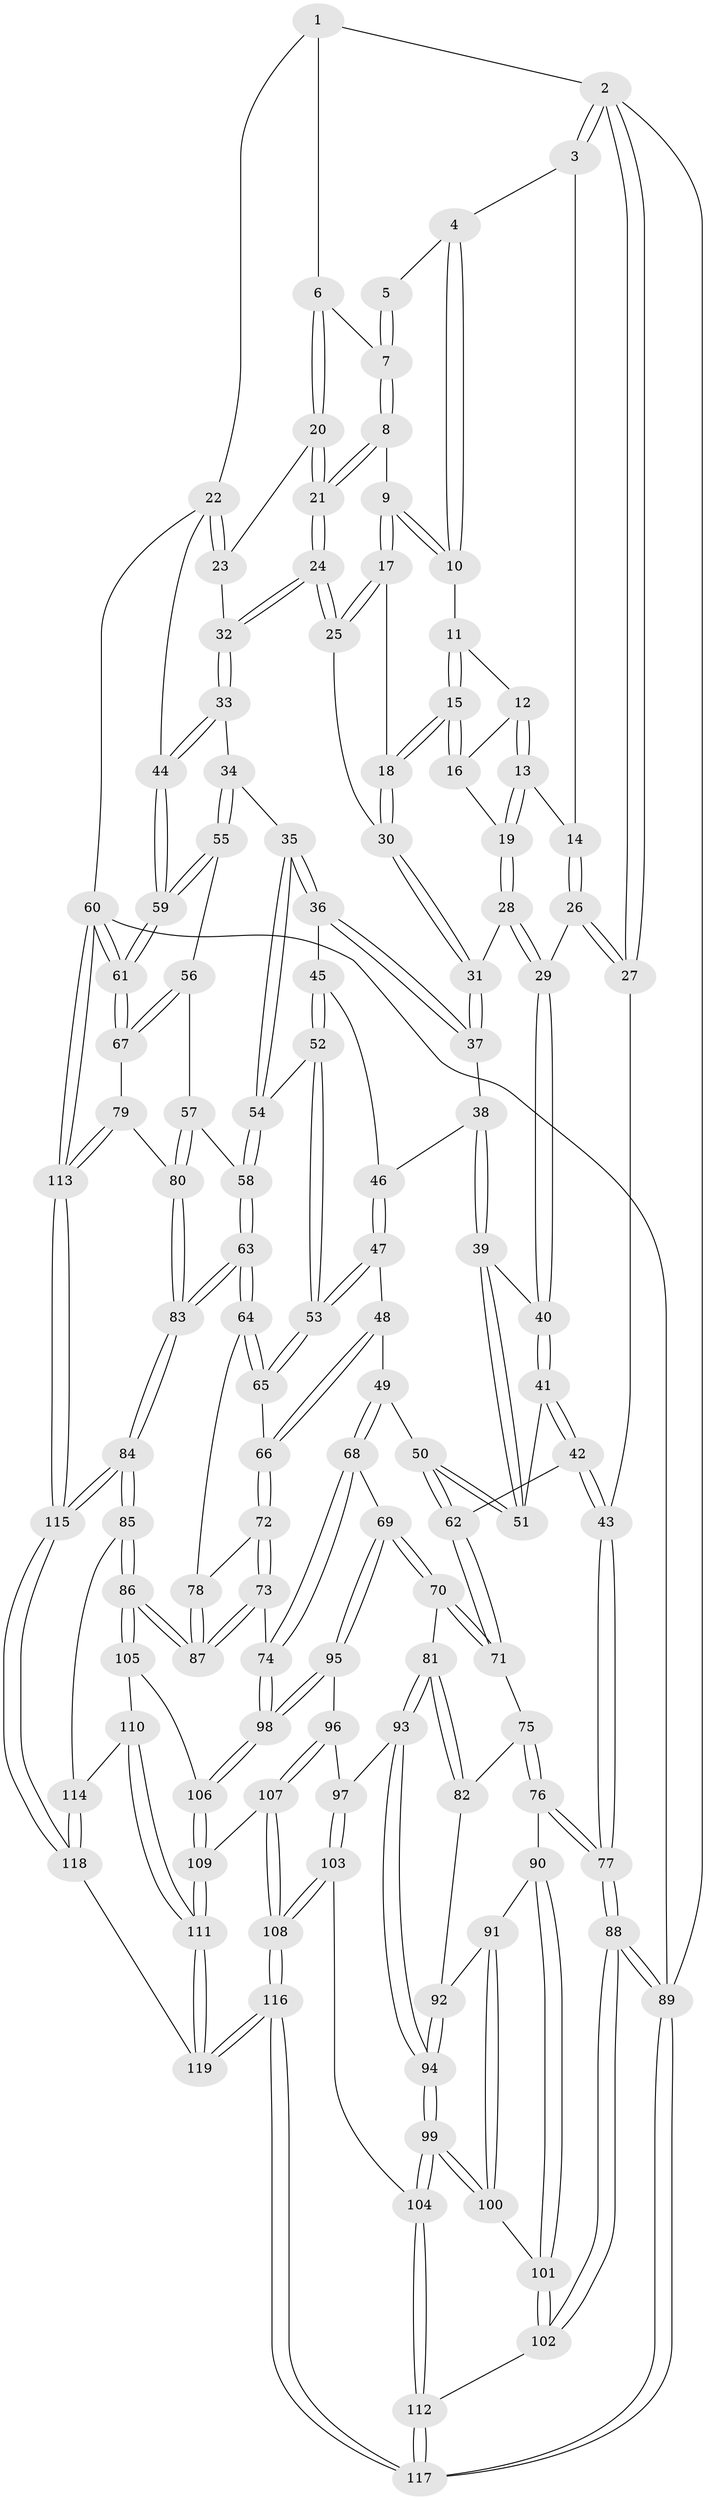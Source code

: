 // Generated by graph-tools (version 1.1) at 2025/16/03/09/25 04:16:53]
// undirected, 119 vertices, 294 edges
graph export_dot {
graph [start="1"]
  node [color=gray90,style=filled];
  1 [pos="+0.9553281890026146+0"];
  2 [pos="+0+0"];
  3 [pos="+0.1396078692835008+0"];
  4 [pos="+0.42112505531041583+0"];
  5 [pos="+0.6686957111670878+0"];
  6 [pos="+0.8966556276669789+0.09198141624702875"];
  7 [pos="+0.6815594046305108+0.04067859358801511"];
  8 [pos="+0.6644069173311912+0.07952652313608201"];
  9 [pos="+0.6309650670775149+0.10737936270447954"];
  10 [pos="+0.4519443879396163+0.03624748870973336"];
  11 [pos="+0.4404670842206677+0.06621274442731223"];
  12 [pos="+0.4345542721437696+0.0692999295746827"];
  13 [pos="+0.23498335327896855+0.0947036551228481"];
  14 [pos="+0.18068689907516533+0.0597111133913913"];
  15 [pos="+0.4906109409052317+0.24014476845145658"];
  16 [pos="+0.36735035720469017+0.14181481934981047"];
  17 [pos="+0.5980233937442055+0.1738295841438367"];
  18 [pos="+0.49318983524948573+0.24549353653814857"];
  19 [pos="+0.2958757232022588+0.1552145616795533"];
  20 [pos="+0.897934040269181+0.09468069499945984"];
  21 [pos="+0.7942766682943725+0.2240005610413539"];
  22 [pos="+1+0.22412900074023567"];
  23 [pos="+1+0.15992850839351483"];
  24 [pos="+0.789220637740586+0.35362271280496765"];
  25 [pos="+0.7569552409207608+0.3393210076151212"];
  26 [pos="+0.14887840761668167+0.12268784999782723"];
  27 [pos="+0+0.37649018339454665"];
  28 [pos="+0.3463838398073541+0.29918605295985284"];
  29 [pos="+0.2059051105180468+0.35566373346288227"];
  30 [pos="+0.46240450356887336+0.32260097753044903"];
  31 [pos="+0.4624024590663528+0.3226033314258379"];
  32 [pos="+0.7899064909384674+0.3546892423943159"];
  33 [pos="+0.7906841042928999+0.3569403352965625"];
  34 [pos="+0.7850436216147599+0.4560943534772453"];
  35 [pos="+0.7510197138516748+0.47446313488081887"];
  36 [pos="+0.681833862630029+0.4689902406012304"];
  37 [pos="+0.4665069831546663+0.3555316158801048"];
  38 [pos="+0.45332411592946953+0.4392621298354447"];
  39 [pos="+0.355579019186424+0.5057479059094798"];
  40 [pos="+0.1948738138439572+0.3701211183306168"];
  41 [pos="+0.10830684081835833+0.4294677999084932"];
  42 [pos="+0+0.48101319520046193"];
  43 [pos="+0+0.46917909967606747"];
  44 [pos="+1+0.30713705042035033"];
  45 [pos="+0.5361115767878011+0.5217773971273325"];
  46 [pos="+0.4737646019538477+0.4714088350292825"];
  47 [pos="+0.45429111156242685+0.570516541153909"];
  48 [pos="+0.3778550360754209+0.6487548636833655"];
  49 [pos="+0.3400369047426886+0.6486363735481608"];
  50 [pos="+0.31980208270910443+0.6299484166140734"];
  51 [pos="+0.3195366862971728+0.5829347930937335"];
  52 [pos="+0.5704189919528168+0.6364679675860679"];
  53 [pos="+0.54802960207295+0.653940634689751"];
  54 [pos="+0.6474994135737401+0.6351771005688542"];
  55 [pos="+0.8794172656661642+0.5422659721561428"];
  56 [pos="+0.8426315589019765+0.6617157944782737"];
  57 [pos="+0.7774281215442571+0.7104592598579357"];
  58 [pos="+0.702232907472397+0.7140585830248932"];
  59 [pos="+1+0.5670183382169444"];
  60 [pos="+1+1"];
  61 [pos="+1+0.7920554262050371"];
  62 [pos="+0.17161692853291383+0.6672111082456634"];
  63 [pos="+0.6738814999170822+0.7871205009403709"];
  64 [pos="+0.5369702793757738+0.7488642628529193"];
  65 [pos="+0.5176828902081947+0.6884176090833231"];
  66 [pos="+0.5044762223655795+0.6887928165785556"];
  67 [pos="+0.9617676868272775+0.8202873422493782"];
  68 [pos="+0.3411743436507004+0.7596935598219821"];
  69 [pos="+0.24152687457825583+0.7948167701013633"];
  70 [pos="+0.23157079003046196+0.7901312663286534"];
  71 [pos="+0.17018250693371698+0.6886107959439364"];
  72 [pos="+0.3948775677227634+0.8119209882829445"];
  73 [pos="+0.3894993521638437+0.8172815469336084"];
  74 [pos="+0.38295108340623735+0.8175855987728874"];
  75 [pos="+0.13685718310120157+0.7369340521426793"];
  76 [pos="+0+0.7657186975088439"];
  77 [pos="+0+0.6521078768156789"];
  78 [pos="+0.5358611329553011+0.7544730682678886"];
  79 [pos="+0.896169098427012+0.8604991417431131"];
  80 [pos="+0.8385655175791762+0.8714023986987521"];
  81 [pos="+0.19553179877413207+0.815022605309319"];
  82 [pos="+0.12397240901201308+0.7970788482589145"];
  83 [pos="+0.686510025365788+0.9749029881726435"];
  84 [pos="+0.6753656141518111+0.9937532654652033"];
  85 [pos="+0.5481349732493808+0.9122513036315467"];
  86 [pos="+0.5433410783422905+0.9062942696510725"];
  87 [pos="+0.5212175803101857+0.8686815848182999"];
  88 [pos="+0+0.9336729287315431"];
  89 [pos="+0+1"];
  90 [pos="+0.02678601418491475+0.7975642753201753"];
  91 [pos="+0.05721532875064551+0.8113255743271772"];
  92 [pos="+0.12278341606618799+0.7988871384168069"];
  93 [pos="+0.18026384787176536+0.847210664367097"];
  94 [pos="+0.13525059744074724+0.8608376832685448"];
  95 [pos="+0.2567284079153081+0.8633006122368753"];
  96 [pos="+0.25215300444752675+0.8717777971507338"];
  97 [pos="+0.20010500316843902+0.8680131623361093"];
  98 [pos="+0.36340194463700337+0.8565932730446109"];
  99 [pos="+0.11143637790556607+0.9121411290029423"];
  100 [pos="+0.0924711682777478+0.9053164587174358"];
  101 [pos="+0.026268629434642147+0.9096394050927497"];
  102 [pos="+0.002879462405281027+0.9197671397788083"];
  103 [pos="+0.16917269909923308+0.926695205757415"];
  104 [pos="+0.11577802745035327+0.9186878609390412"];
  105 [pos="+0.38675799698126556+0.9151655094397962"];
  106 [pos="+0.3629465818813787+0.8847020792888748"];
  107 [pos="+0.25007948569783345+0.9292832951290235"];
  108 [pos="+0.2142988333991415+0.9489464196246299"];
  109 [pos="+0.3015996077386242+0.9501642864066275"];
  110 [pos="+0.39596860607193674+0.9458816159144585"];
  111 [pos="+0.33286947328128047+1"];
  112 [pos="+0.09043387082687951+1"];
  113 [pos="+1+1"];
  114 [pos="+0.4393559846654259+0.9673331875566048"];
  115 [pos="+0.6909257682236676+1"];
  116 [pos="+0.17577309830104926+1"];
  117 [pos="+0.09962027487621755+1"];
  118 [pos="+0.3679121197100964+1"];
  119 [pos="+0.33983941941442514+1"];
  1 -- 2;
  1 -- 6;
  1 -- 22;
  2 -- 3;
  2 -- 3;
  2 -- 27;
  2 -- 27;
  2 -- 89;
  3 -- 4;
  3 -- 14;
  4 -- 5;
  4 -- 10;
  4 -- 10;
  5 -- 7;
  5 -- 7;
  6 -- 7;
  6 -- 20;
  6 -- 20;
  7 -- 8;
  7 -- 8;
  8 -- 9;
  8 -- 21;
  8 -- 21;
  9 -- 10;
  9 -- 10;
  9 -- 17;
  9 -- 17;
  10 -- 11;
  11 -- 12;
  11 -- 15;
  11 -- 15;
  12 -- 13;
  12 -- 13;
  12 -- 16;
  13 -- 14;
  13 -- 19;
  13 -- 19;
  14 -- 26;
  14 -- 26;
  15 -- 16;
  15 -- 16;
  15 -- 18;
  15 -- 18;
  16 -- 19;
  17 -- 18;
  17 -- 25;
  17 -- 25;
  18 -- 30;
  18 -- 30;
  19 -- 28;
  19 -- 28;
  20 -- 21;
  20 -- 21;
  20 -- 23;
  21 -- 24;
  21 -- 24;
  22 -- 23;
  22 -- 23;
  22 -- 44;
  22 -- 60;
  23 -- 32;
  24 -- 25;
  24 -- 25;
  24 -- 32;
  24 -- 32;
  25 -- 30;
  26 -- 27;
  26 -- 27;
  26 -- 29;
  27 -- 43;
  28 -- 29;
  28 -- 29;
  28 -- 31;
  29 -- 40;
  29 -- 40;
  30 -- 31;
  30 -- 31;
  31 -- 37;
  31 -- 37;
  32 -- 33;
  32 -- 33;
  33 -- 34;
  33 -- 44;
  33 -- 44;
  34 -- 35;
  34 -- 55;
  34 -- 55;
  35 -- 36;
  35 -- 36;
  35 -- 54;
  35 -- 54;
  36 -- 37;
  36 -- 37;
  36 -- 45;
  37 -- 38;
  38 -- 39;
  38 -- 39;
  38 -- 46;
  39 -- 40;
  39 -- 51;
  39 -- 51;
  40 -- 41;
  40 -- 41;
  41 -- 42;
  41 -- 42;
  41 -- 51;
  42 -- 43;
  42 -- 43;
  42 -- 62;
  43 -- 77;
  43 -- 77;
  44 -- 59;
  44 -- 59;
  45 -- 46;
  45 -- 52;
  45 -- 52;
  46 -- 47;
  46 -- 47;
  47 -- 48;
  47 -- 53;
  47 -- 53;
  48 -- 49;
  48 -- 66;
  48 -- 66;
  49 -- 50;
  49 -- 68;
  49 -- 68;
  50 -- 51;
  50 -- 51;
  50 -- 62;
  50 -- 62;
  52 -- 53;
  52 -- 53;
  52 -- 54;
  53 -- 65;
  53 -- 65;
  54 -- 58;
  54 -- 58;
  55 -- 56;
  55 -- 59;
  55 -- 59;
  56 -- 57;
  56 -- 67;
  56 -- 67;
  57 -- 58;
  57 -- 80;
  57 -- 80;
  58 -- 63;
  58 -- 63;
  59 -- 61;
  59 -- 61;
  60 -- 61;
  60 -- 61;
  60 -- 113;
  60 -- 113;
  60 -- 89;
  61 -- 67;
  61 -- 67;
  62 -- 71;
  62 -- 71;
  63 -- 64;
  63 -- 64;
  63 -- 83;
  63 -- 83;
  64 -- 65;
  64 -- 65;
  64 -- 78;
  65 -- 66;
  66 -- 72;
  66 -- 72;
  67 -- 79;
  68 -- 69;
  68 -- 74;
  68 -- 74;
  69 -- 70;
  69 -- 70;
  69 -- 95;
  69 -- 95;
  70 -- 71;
  70 -- 71;
  70 -- 81;
  71 -- 75;
  72 -- 73;
  72 -- 73;
  72 -- 78;
  73 -- 74;
  73 -- 87;
  73 -- 87;
  74 -- 98;
  74 -- 98;
  75 -- 76;
  75 -- 76;
  75 -- 82;
  76 -- 77;
  76 -- 77;
  76 -- 90;
  77 -- 88;
  77 -- 88;
  78 -- 87;
  78 -- 87;
  79 -- 80;
  79 -- 113;
  79 -- 113;
  80 -- 83;
  80 -- 83;
  81 -- 82;
  81 -- 82;
  81 -- 93;
  81 -- 93;
  82 -- 92;
  83 -- 84;
  83 -- 84;
  84 -- 85;
  84 -- 85;
  84 -- 115;
  84 -- 115;
  85 -- 86;
  85 -- 86;
  85 -- 114;
  86 -- 87;
  86 -- 87;
  86 -- 105;
  86 -- 105;
  88 -- 89;
  88 -- 89;
  88 -- 102;
  88 -- 102;
  89 -- 117;
  89 -- 117;
  90 -- 91;
  90 -- 101;
  90 -- 101;
  91 -- 92;
  91 -- 100;
  91 -- 100;
  92 -- 94;
  92 -- 94;
  93 -- 94;
  93 -- 94;
  93 -- 97;
  94 -- 99;
  94 -- 99;
  95 -- 96;
  95 -- 98;
  95 -- 98;
  96 -- 97;
  96 -- 107;
  96 -- 107;
  97 -- 103;
  97 -- 103;
  98 -- 106;
  98 -- 106;
  99 -- 100;
  99 -- 100;
  99 -- 104;
  99 -- 104;
  100 -- 101;
  101 -- 102;
  101 -- 102;
  102 -- 112;
  103 -- 104;
  103 -- 108;
  103 -- 108;
  104 -- 112;
  104 -- 112;
  105 -- 106;
  105 -- 110;
  106 -- 109;
  106 -- 109;
  107 -- 108;
  107 -- 108;
  107 -- 109;
  108 -- 116;
  108 -- 116;
  109 -- 111;
  109 -- 111;
  110 -- 111;
  110 -- 111;
  110 -- 114;
  111 -- 119;
  111 -- 119;
  112 -- 117;
  112 -- 117;
  113 -- 115;
  113 -- 115;
  114 -- 118;
  114 -- 118;
  115 -- 118;
  115 -- 118;
  116 -- 117;
  116 -- 117;
  116 -- 119;
  116 -- 119;
  118 -- 119;
}
